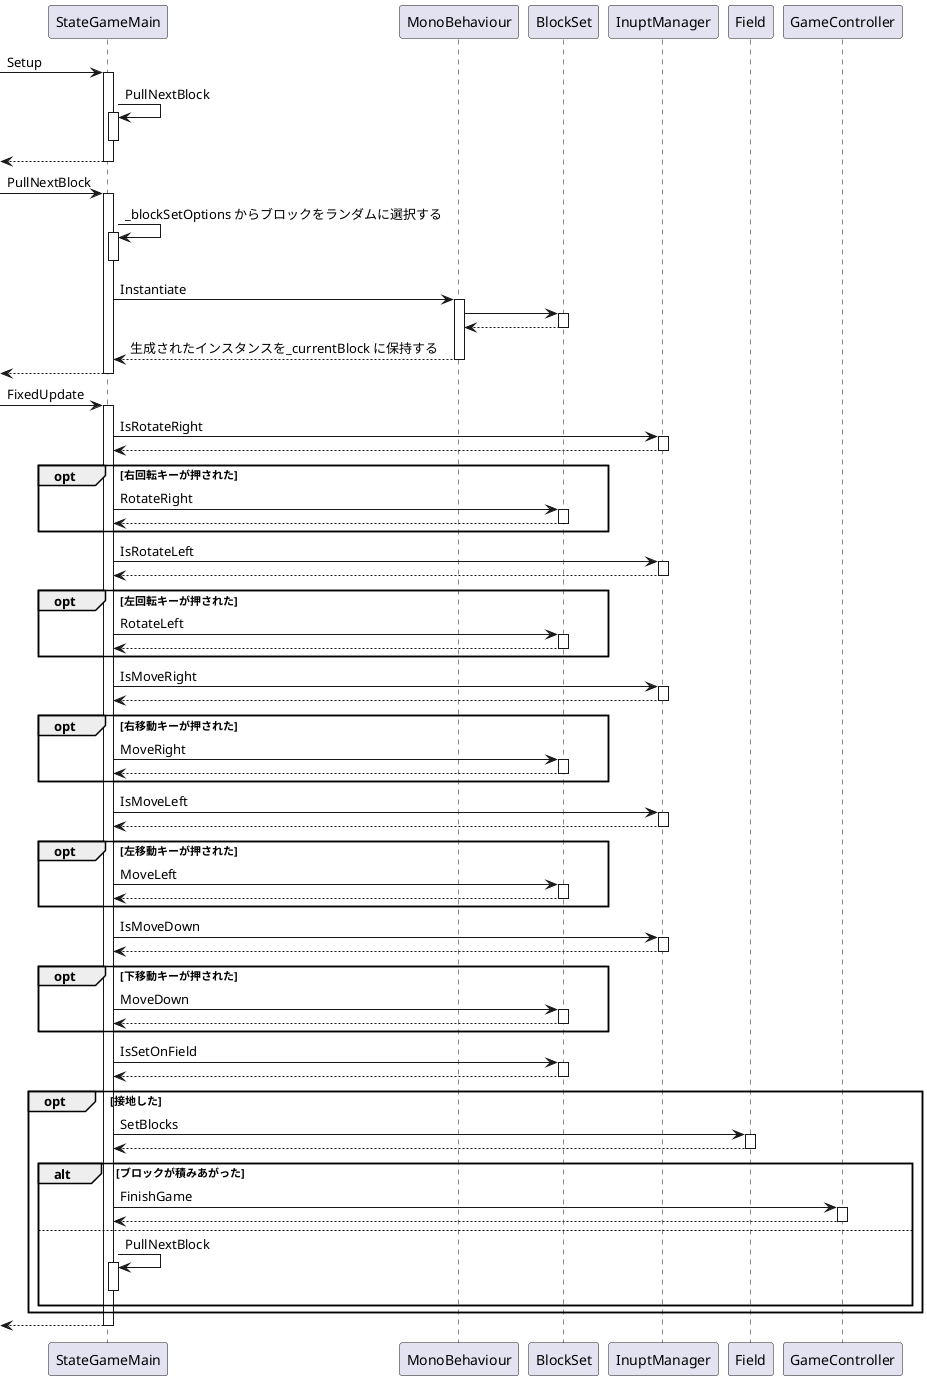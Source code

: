 @startuml

[-> StateGameMain : Setup
activate StateGameMain
    StateGameMain -> StateGameMain : PullNextBlock
    activate StateGameMain
    deactivate StateGameMain
    [<-- StateGameMain
deactivate StateGameMain

[-> StateGameMain : PullNextBlock
activate StateGameMain
    StateGameMain -> StateGameMain : _blockSetOptions からブロックをランダムに選択する
    activate StateGameMain
    deactivate StateGameMain
    StateGameMain -> MonoBehaviour : Instantiate
    activate MonoBehaviour
        MonoBehaviour -> BlockSet : 
        activate BlockSet
            MonoBehaviour <-- BlockSet
        deactivate BlockSet
        StateGameMain <-- MonoBehaviour : 生成されたインスタンスを_currentBlock に保持する
    deactivate MonoBehaviour
    [<-- StateGameMain
deactivate StateGameMain

[-> StateGameMain : FixedUpdate
activate StateGameMain
    StateGameMain -> InuptManager : IsRotateRight
    activate InuptManager
        StateGameMain <-- InuptManager
    deactivate InuptManager
    opt 右回転キーが押された
        StateGameMain -> BlockSet : RotateRight
        activate BlockSet
            StateGameMain <-- BlockSet
        deactivate BlockSet
    end
    StateGameMain -> InuptManager : IsRotateLeft
    activate InuptManager
        StateGameMain <-- InuptManager
    deactivate InuptManager
    opt 左回転キーが押された
        StateGameMain -> BlockSet : RotateLeft
        activate BlockSet
            StateGameMain <-- BlockSet
        deactivate BlockSet
    end
    StateGameMain -> InuptManager : IsMoveRight
    activate InuptManager
        StateGameMain <-- InuptManager
    deactivate InuptManager
    opt 右移動キーが押された
        StateGameMain -> BlockSet : MoveRight
        activate BlockSet
            StateGameMain <-- BlockSet
        deactivate BlockSet
    end
    StateGameMain -> InuptManager : IsMoveLeft
    activate InuptManager
        StateGameMain <-- InuptManager
    deactivate InuptManager
    opt 左移動キーが押された
        StateGameMain -> BlockSet : MoveLeft
        activate BlockSet
            StateGameMain <-- BlockSet
        deactivate BlockSet
    end
    StateGameMain -> InuptManager : IsMoveDown
    activate InuptManager
        StateGameMain <-- InuptManager
    deactivate InuptManager
    opt 下移動キーが押された
        StateGameMain -> BlockSet : MoveDown
        activate BlockSet
            StateGameMain <-- BlockSet
            deactivate BlockSet
    end

    StateGameMain -> BlockSet : IsSetOnField
    activate BlockSet
        StateGameMain <-- BlockSet
    deactivate BlockSet
    opt 接地した
        StateGameMain -> Field : SetBlocks
        activate Field
            StateGameMain <-- Field
        deactivate Field
        alt ブロックが積みあがった
            StateGameMain -> GameController : FinishGame
            activate GameController
                StateGameMain <-- GameController
            deactivate GameController
        else
            StateGameMain -> StateGameMain : PullNextBlock
            activate StateGameMain
            deactivate StateGameMain
        end

    end

    [<-- StateGameMain
deactivate StateGameMain

@enduml